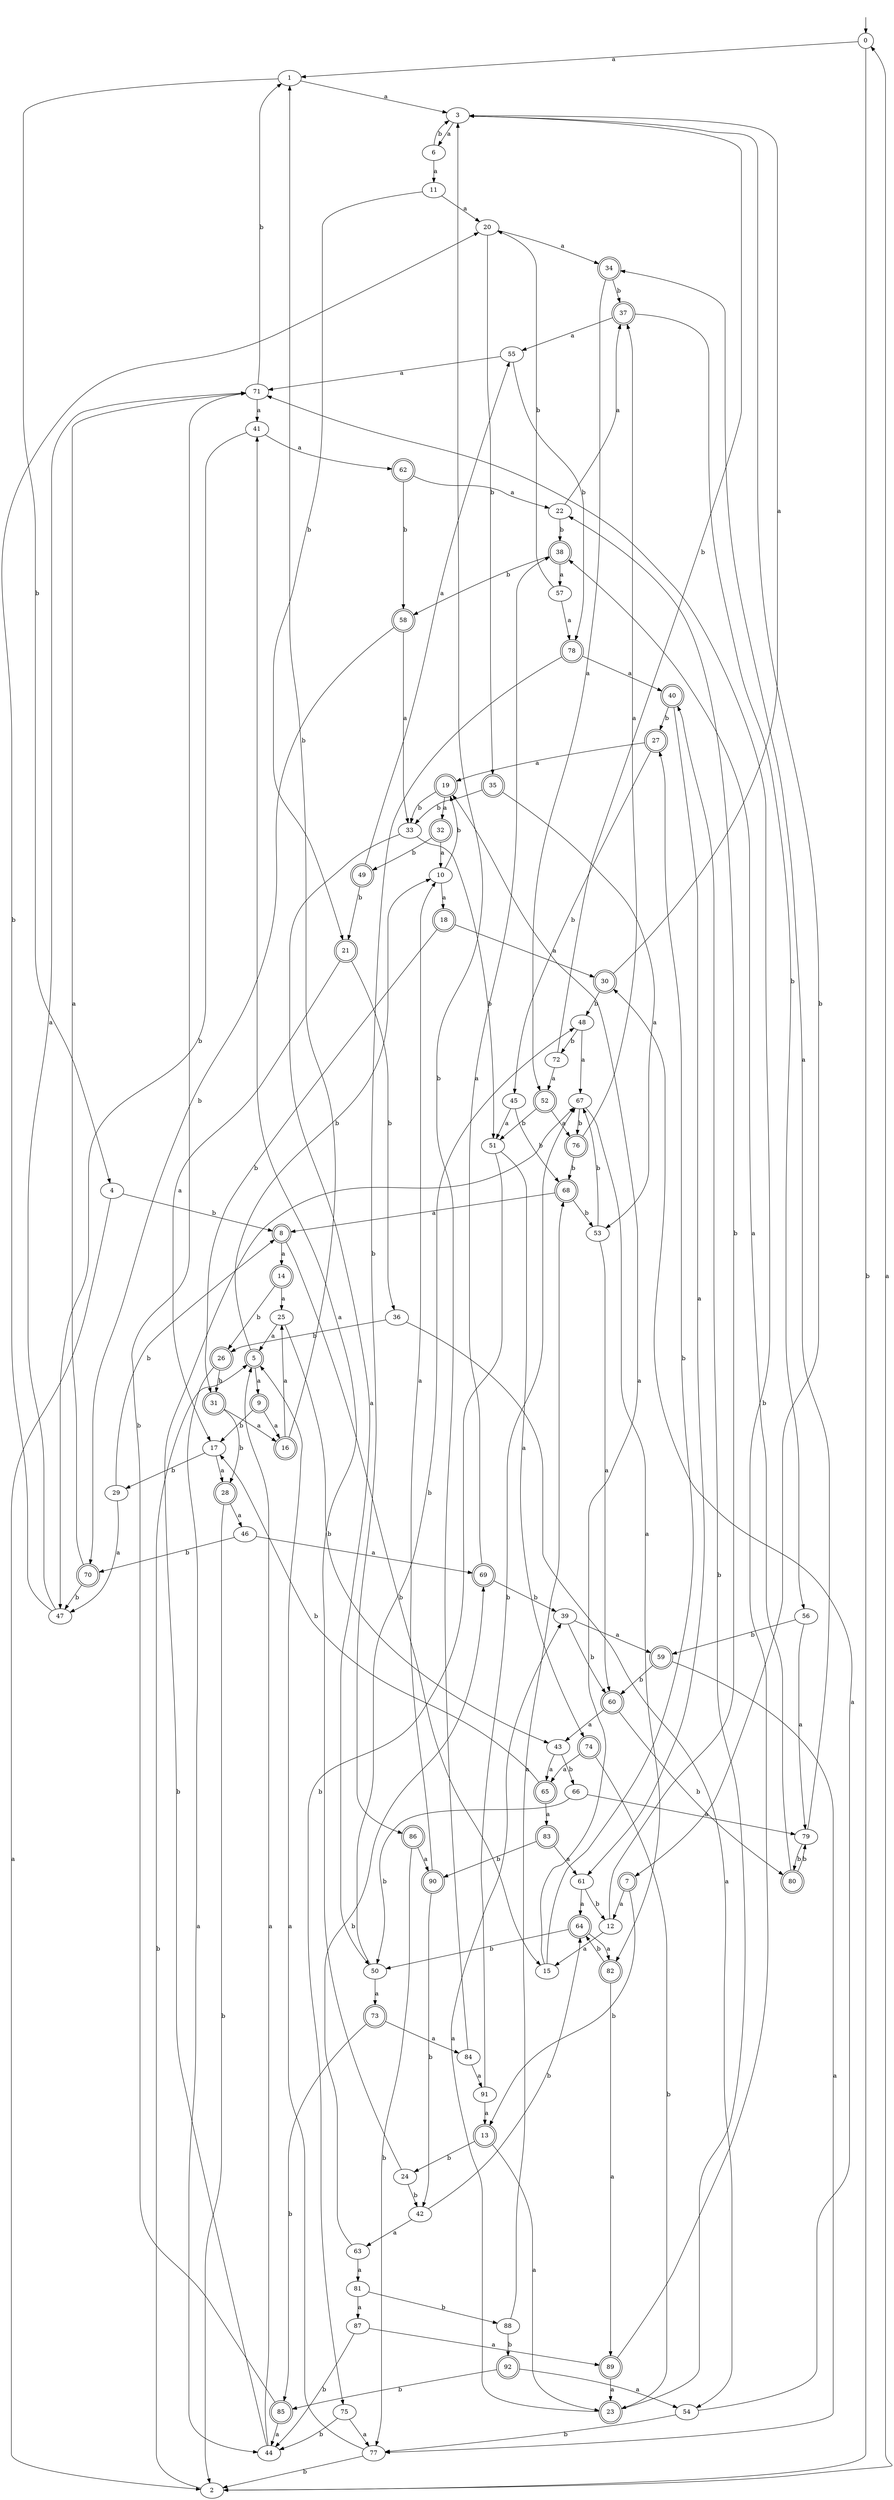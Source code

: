 digraph RandomDFA {
  __start0 [label="", shape=none];
  __start0 -> 0 [label=""];
  0 [shape=circle]
  0 -> 1 [label="a"]
  0 -> 2 [label="b"]
  1
  1 -> 3 [label="a"]
  1 -> 4 [label="b"]
  2
  2 -> 0 [label="a"]
  2 -> 5 [label="b"]
  3
  3 -> 6 [label="a"]
  3 -> 7 [label="b"]
  4
  4 -> 2 [label="a"]
  4 -> 8 [label="b"]
  5 [shape=doublecircle]
  5 -> 9 [label="a"]
  5 -> 10 [label="b"]
  6
  6 -> 11 [label="a"]
  6 -> 3 [label="b"]
  7 [shape=doublecircle]
  7 -> 12 [label="a"]
  7 -> 13 [label="b"]
  8 [shape=doublecircle]
  8 -> 14 [label="a"]
  8 -> 15 [label="b"]
  9 [shape=doublecircle]
  9 -> 16 [label="a"]
  9 -> 17 [label="b"]
  10
  10 -> 18 [label="a"]
  10 -> 19 [label="b"]
  11
  11 -> 20 [label="a"]
  11 -> 21 [label="b"]
  12
  12 -> 15 [label="a"]
  12 -> 22 [label="b"]
  13 [shape=doublecircle]
  13 -> 23 [label="a"]
  13 -> 24 [label="b"]
  14 [shape=doublecircle]
  14 -> 25 [label="a"]
  14 -> 26 [label="b"]
  15
  15 -> 19 [label="a"]
  15 -> 27 [label="b"]
  16 [shape=doublecircle]
  16 -> 25 [label="a"]
  16 -> 1 [label="b"]
  17
  17 -> 28 [label="a"]
  17 -> 29 [label="b"]
  18 [shape=doublecircle]
  18 -> 30 [label="a"]
  18 -> 31 [label="b"]
  19 [shape=doublecircle]
  19 -> 32 [label="a"]
  19 -> 33 [label="b"]
  20
  20 -> 34 [label="a"]
  20 -> 35 [label="b"]
  21 [shape=doublecircle]
  21 -> 17 [label="a"]
  21 -> 36 [label="b"]
  22
  22 -> 37 [label="a"]
  22 -> 38 [label="b"]
  23 [shape=doublecircle]
  23 -> 39 [label="a"]
  23 -> 40 [label="b"]
  24
  24 -> 41 [label="a"]
  24 -> 42 [label="b"]
  25
  25 -> 5 [label="a"]
  25 -> 43 [label="b"]
  26 [shape=doublecircle]
  26 -> 44 [label="a"]
  26 -> 31 [label="b"]
  27 [shape=doublecircle]
  27 -> 19 [label="a"]
  27 -> 45 [label="b"]
  28 [shape=doublecircle]
  28 -> 46 [label="a"]
  28 -> 2 [label="b"]
  29
  29 -> 47 [label="a"]
  29 -> 8 [label="b"]
  30 [shape=doublecircle]
  30 -> 3 [label="a"]
  30 -> 48 [label="b"]
  31 [shape=doublecircle]
  31 -> 16 [label="a"]
  31 -> 28 [label="b"]
  32 [shape=doublecircle]
  32 -> 10 [label="a"]
  32 -> 49 [label="b"]
  33
  33 -> 50 [label="a"]
  33 -> 51 [label="b"]
  34 [shape=doublecircle]
  34 -> 52 [label="a"]
  34 -> 37 [label="b"]
  35 [shape=doublecircle]
  35 -> 53 [label="a"]
  35 -> 33 [label="b"]
  36
  36 -> 54 [label="a"]
  36 -> 26 [label="b"]
  37 [shape=doublecircle]
  37 -> 55 [label="a"]
  37 -> 56 [label="b"]
  38 [shape=doublecircle]
  38 -> 57 [label="a"]
  38 -> 58 [label="b"]
  39
  39 -> 59 [label="a"]
  39 -> 60 [label="b"]
  40 [shape=doublecircle]
  40 -> 61 [label="a"]
  40 -> 27 [label="b"]
  41
  41 -> 62 [label="a"]
  41 -> 47 [label="b"]
  42
  42 -> 63 [label="a"]
  42 -> 64 [label="b"]
  43
  43 -> 65 [label="a"]
  43 -> 66 [label="b"]
  44
  44 -> 5 [label="a"]
  44 -> 67 [label="b"]
  45
  45 -> 51 [label="a"]
  45 -> 68 [label="b"]
  46
  46 -> 69 [label="a"]
  46 -> 70 [label="b"]
  47
  47 -> 71 [label="a"]
  47 -> 20 [label="b"]
  48
  48 -> 67 [label="a"]
  48 -> 72 [label="b"]
  49 [shape=doublecircle]
  49 -> 55 [label="a"]
  49 -> 21 [label="b"]
  50
  50 -> 73 [label="a"]
  50 -> 48 [label="b"]
  51
  51 -> 74 [label="a"]
  51 -> 75 [label="b"]
  52 [shape=doublecircle]
  52 -> 76 [label="a"]
  52 -> 51 [label="b"]
  53
  53 -> 60 [label="a"]
  53 -> 67 [label="b"]
  54
  54 -> 30 [label="a"]
  54 -> 77 [label="b"]
  55
  55 -> 71 [label="a"]
  55 -> 78 [label="b"]
  56
  56 -> 79 [label="a"]
  56 -> 59 [label="b"]
  57
  57 -> 78 [label="a"]
  57 -> 20 [label="b"]
  58 [shape=doublecircle]
  58 -> 33 [label="a"]
  58 -> 70 [label="b"]
  59 [shape=doublecircle]
  59 -> 77 [label="a"]
  59 -> 60 [label="b"]
  60 [shape=doublecircle]
  60 -> 43 [label="a"]
  60 -> 80 [label="b"]
  61
  61 -> 64 [label="a"]
  61 -> 12 [label="b"]
  62 [shape=doublecircle]
  62 -> 22 [label="a"]
  62 -> 58 [label="b"]
  63
  63 -> 81 [label="a"]
  63 -> 69 [label="b"]
  64 [shape=doublecircle]
  64 -> 82 [label="a"]
  64 -> 50 [label="b"]
  65 [shape=doublecircle]
  65 -> 83 [label="a"]
  65 -> 17 [label="b"]
  66
  66 -> 79 [label="a"]
  66 -> 50 [label="b"]
  67
  67 -> 82 [label="a"]
  67 -> 76 [label="b"]
  68 [shape=doublecircle]
  68 -> 8 [label="a"]
  68 -> 53 [label="b"]
  69 [shape=doublecircle]
  69 -> 38 [label="a"]
  69 -> 39 [label="b"]
  70 [shape=doublecircle]
  70 -> 71 [label="a"]
  70 -> 47 [label="b"]
  71
  71 -> 41 [label="a"]
  71 -> 1 [label="b"]
  72
  72 -> 52 [label="a"]
  72 -> 3 [label="b"]
  73 [shape=doublecircle]
  73 -> 84 [label="a"]
  73 -> 85 [label="b"]
  74 [shape=doublecircle]
  74 -> 65 [label="a"]
  74 -> 23 [label="b"]
  75
  75 -> 77 [label="a"]
  75 -> 44 [label="b"]
  76 [shape=doublecircle]
  76 -> 37 [label="a"]
  76 -> 68 [label="b"]
  77
  77 -> 5 [label="a"]
  77 -> 2 [label="b"]
  78 [shape=doublecircle]
  78 -> 40 [label="a"]
  78 -> 86 [label="b"]
  79
  79 -> 34 [label="a"]
  79 -> 80 [label="b"]
  80 [shape=doublecircle]
  80 -> 38 [label="a"]
  80 -> 79 [label="b"]
  81
  81 -> 87 [label="a"]
  81 -> 88 [label="b"]
  82 [shape=doublecircle]
  82 -> 89 [label="a"]
  82 -> 64 [label="b"]
  83 [shape=doublecircle]
  83 -> 61 [label="a"]
  83 -> 90 [label="b"]
  84
  84 -> 91 [label="a"]
  84 -> 3 [label="b"]
  85 [shape=doublecircle]
  85 -> 44 [label="a"]
  85 -> 71 [label="b"]
  86 [shape=doublecircle]
  86 -> 90 [label="a"]
  86 -> 77 [label="b"]
  87
  87 -> 89 [label="a"]
  87 -> 44 [label="b"]
  88
  88 -> 68 [label="a"]
  88 -> 92 [label="b"]
  89 [shape=doublecircle]
  89 -> 23 [label="a"]
  89 -> 71 [label="b"]
  90 [shape=doublecircle]
  90 -> 10 [label="a"]
  90 -> 42 [label="b"]
  91
  91 -> 13 [label="a"]
  91 -> 67 [label="b"]
  92 [shape=doublecircle]
  92 -> 54 [label="a"]
  92 -> 85 [label="b"]
}
